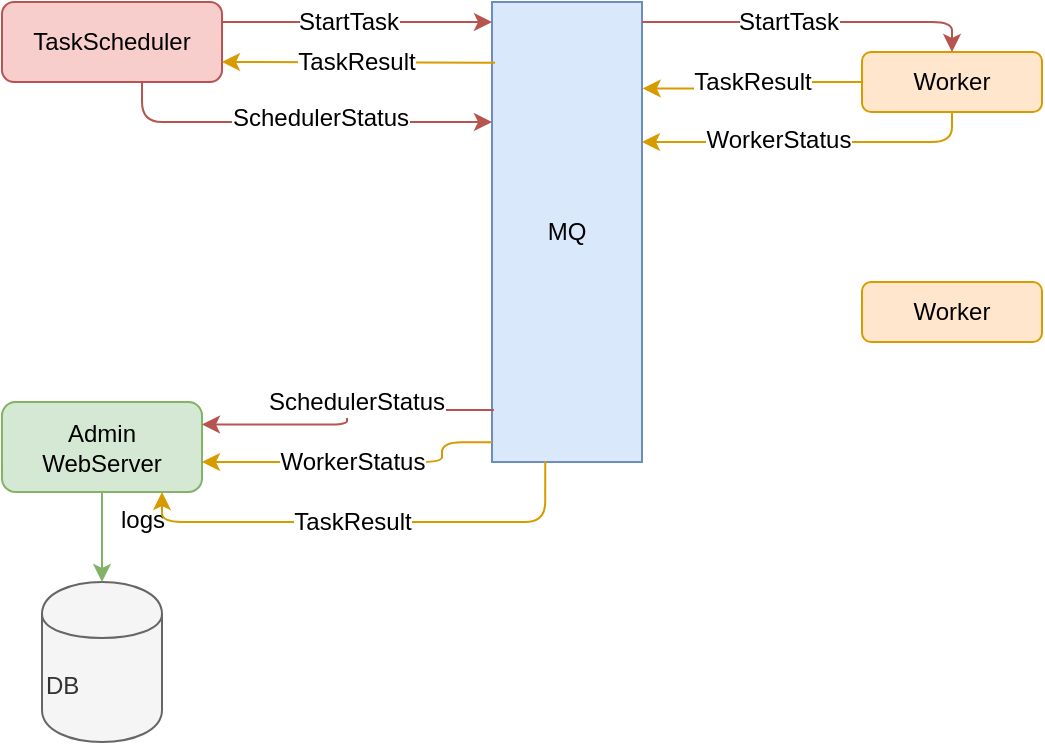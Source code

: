 <mxfile version="12.2.4"><diagram id="e5QdXpyzARVt34mRyF9S"><mxGraphModel dx="738" dy="505" grid="1" gridSize="10" guides="1" tooltips="1" connect="1" arrows="1" fold="1" page="1" pageScale="1" pageWidth="827" pageHeight="1169" math="0" shadow="0"><root><mxCell id="0"/><mxCell id="1" parent="0"/><mxCell id="2" value="MQ" style="rounded=0;whiteSpace=wrap;html=1;fillColor=#dae8fc;strokeColor=#6c8ebf;" vertex="1" parent="1"><mxGeometry x="385" y="90" width="75" height="230" as="geometry"/></mxCell><mxCell id="4" value="TaskScheduler" style="rounded=1;whiteSpace=wrap;html=1;fillColor=#f8cecc;strokeColor=#b85450;" vertex="1" parent="1"><mxGeometry x="140" y="90" width="110" height="40" as="geometry"/></mxCell><mxCell id="5" value="Admin&lt;br&gt;WebServer" style="rounded=1;whiteSpace=wrap;html=1;fillColor=#d5e8d4;strokeColor=#82b366;" vertex="1" parent="1"><mxGeometry x="140" y="290" width="100" height="45" as="geometry"/></mxCell><mxCell id="7" value="Worker" style="rounded=1;whiteSpace=wrap;html=1;fillColor=#ffe6cc;strokeColor=#d79b00;" vertex="1" parent="1"><mxGeometry x="570" y="115" width="90" height="30" as="geometry"/></mxCell><mxCell id="9" value="Worker" style="rounded=1;whiteSpace=wrap;html=1;fillColor=#ffe6cc;strokeColor=#d79b00;" vertex="1" parent="1"><mxGeometry x="570" y="230" width="90" height="30" as="geometry"/></mxCell><mxCell id="15" style="edgeStyle=elbowEdgeStyle;rounded=0;orthogonalLoop=1;jettySize=auto;elbow=vertical;html=1;exitX=0.5;exitY=1;exitDx=0;exitDy=0;startArrow=classic;startFill=1;" edge="1" parent="1" source="9" target="9"><mxGeometry relative="1" as="geometry"/></mxCell><mxCell id="20" value="" style="endArrow=classic;html=1;edgeStyle=elbowEdgeStyle;fillColor=#ffe6cc;strokeColor=#d79b00;exitX=0;exitY=0.957;exitDx=0;exitDy=0;exitPerimeter=0;" edge="1" parent="1" source="2" target="5"><mxGeometry width="50" height="50" relative="1" as="geometry"><mxPoint x="384" y="311" as="sourcePoint"/><mxPoint x="290" y="311.25" as="targetPoint"/><Array as="points"><mxPoint x="360" y="320"/><mxPoint x="300" y="320"/><mxPoint x="350" y="310"/><mxPoint x="330" y="310"/><mxPoint x="320" y="310"/><mxPoint x="280" y="333"/><mxPoint x="310" y="320"/><mxPoint x="330" y="330"/></Array></mxGeometry></mxCell><mxCell id="30" value="WorkerStatus" style="text;html=1;resizable=0;points=[];align=center;verticalAlign=middle;labelBackgroundColor=#ffffff;" vertex="1" connectable="0" parent="20"><mxGeometry x="-0.447" relative="1" as="geometry"><mxPoint x="-37.5" as="offset"/></mxGeometry></mxCell><mxCell id="24" value="" style="endArrow=classic;html=1;exitX=1;exitY=0.25;exitDx=0;exitDy=0;fillColor=#f8cecc;strokeColor=#b85450;edgeStyle=orthogonalEdgeStyle;elbow=vertical;" edge="1" parent="1" source="4" target="2"><mxGeometry width="50" height="50" relative="1" as="geometry"><mxPoint x="190" y="400" as="sourcePoint"/><mxPoint x="335" y="50" as="targetPoint"/><Array as="points"><mxPoint x="360" y="100"/><mxPoint x="360" y="100"/></Array></mxGeometry></mxCell><mxCell id="25" value="StartTask" style="text;html=1;resizable=0;points=[];align=center;verticalAlign=middle;labelBackgroundColor=#ffffff;" vertex="1" connectable="0" parent="24"><mxGeometry x="-0.382" y="2" relative="1" as="geometry"><mxPoint x="21" y="2" as="offset"/></mxGeometry></mxCell><mxCell id="28" value="" style="endArrow=classic;html=1;entryX=1;entryY=0.75;entryDx=0;entryDy=0;exitX=0.02;exitY=0.132;exitDx=0;exitDy=0;exitPerimeter=0;fillColor=#ffe6cc;strokeColor=#d79b00;" edge="1" parent="1" source="2" target="4"><mxGeometry width="50" height="50" relative="1" as="geometry"><mxPoint x="380" y="130" as="sourcePoint"/><mxPoint x="210" y="350" as="targetPoint"/></mxGeometry></mxCell><mxCell id="29" value="TaskResult" style="text;html=1;resizable=0;points=[];align=center;verticalAlign=middle;labelBackgroundColor=#ffffff;" vertex="1" connectable="0" parent="28"><mxGeometry x="0.196" relative="1" as="geometry"><mxPoint x="12" as="offset"/></mxGeometry></mxCell><mxCell id="31" value="" style="endArrow=classic;html=1;fillColor=#ffe6cc;strokeColor=#d79b00;edgeStyle=orthogonalEdgeStyle;elbow=vertical;entryX=1.005;entryY=0.188;entryDx=0;entryDy=0;entryPerimeter=0;" edge="1" parent="1" source="7" target="2"><mxGeometry width="50" height="50" relative="1" as="geometry"><mxPoint x="150" y="430" as="sourcePoint"/><mxPoint x="540" y="180" as="targetPoint"/><Array as="points"><mxPoint x="515" y="130"/><mxPoint x="515" y="133"/></Array></mxGeometry></mxCell><mxCell id="34" value="TaskResult" style="text;html=1;resizable=0;points=[];align=center;verticalAlign=middle;labelBackgroundColor=#ffffff;fontColor=#000000;" vertex="1" connectable="0" parent="31"><mxGeometry x="-0.215" y="3" relative="1" as="geometry"><mxPoint x="-11" y="-3" as="offset"/></mxGeometry></mxCell><mxCell id="32" value="" style="endArrow=classic;html=1;edgeStyle=orthogonalEdgeStyle;fillColor=#f8cecc;strokeColor=#b85450;" edge="1" parent="1" source="4" target="2"><mxGeometry width="50" height="50" relative="1" as="geometry"><mxPoint x="205" y="190" as="sourcePoint"/><mxPoint x="200" y="380" as="targetPoint"/><Array as="points"><mxPoint x="210" y="150"/></Array></mxGeometry></mxCell><mxCell id="33" value="SchedulerStatus" style="text;html=1;resizable=0;points=[];align=center;verticalAlign=middle;labelBackgroundColor=#ffffff;" vertex="1" connectable="0" parent="32"><mxGeometry x="0.016" y="1" relative="1" as="geometry"><mxPoint x="10" y="-1" as="offset"/></mxGeometry></mxCell><mxCell id="36" value="" style="endArrow=classic;html=1;fillColor=#f8cecc;strokeColor=#b85450;edgeStyle=orthogonalEdgeStyle;elbow=vertical;" edge="1" parent="1" source="2" target="7"><mxGeometry width="50" height="50" relative="1" as="geometry"><mxPoint x="470" y="160" as="sourcePoint"/><mxPoint x="650" y="80" as="targetPoint"/><Array as="points"><mxPoint x="615" y="100"/></Array></mxGeometry></mxCell><mxCell id="37" value="StartTask" style="text;html=1;resizable=0;points=[];align=center;verticalAlign=middle;labelBackgroundColor=#ffffff;" vertex="1" connectable="0" parent="36"><mxGeometry x="-0.382" y="2" relative="1" as="geometry"><mxPoint x="20" y="2" as="offset"/></mxGeometry></mxCell><mxCell id="38" value="" style="endArrow=classic;html=1;exitX=0.5;exitY=1;exitDx=0;exitDy=0;fillColor=#ffe6cc;strokeColor=#d79b00;edgeStyle=orthogonalEdgeStyle;elbow=vertical;" edge="1" parent="1" source="7" target="2"><mxGeometry width="50" height="50" relative="1" as="geometry"><mxPoint x="580" y="140" as="sourcePoint"/><mxPoint x="470" y="140" as="targetPoint"/><Array as="points"><mxPoint x="615" y="160"/></Array></mxGeometry></mxCell><mxCell id="39" value="WorkerStatus" style="text;html=1;resizable=0;points=[];align=center;verticalAlign=middle;labelBackgroundColor=#ffffff;fontColor=#000000;" vertex="1" connectable="0" parent="38"><mxGeometry x="-0.215" y="3" relative="1" as="geometry"><mxPoint x="-36" y="-4" as="offset"/></mxGeometry></mxCell><mxCell id="42" value="" style="endArrow=classic;html=1;fontColor=#000000;exitX=0.013;exitY=0.887;exitDx=0;exitDy=0;exitPerimeter=0;entryX=1;entryY=0.25;entryDx=0;entryDy=0;edgeStyle=orthogonalEdgeStyle;fillColor=#f8cecc;strokeColor=#b85450;" edge="1" parent="1" source="2" target="5"><mxGeometry width="50" height="50" relative="1" as="geometry"><mxPoint x="150" y="410" as="sourcePoint"/><mxPoint x="200" y="360" as="targetPoint"/></mxGeometry></mxCell><mxCell id="44" value="SchedulerStatus" style="text;html=1;resizable=0;points=[];align=center;verticalAlign=middle;labelBackgroundColor=#ffffff;fontColor=#000000;" vertex="1" connectable="0" parent="42"><mxGeometry x="-0.273" relative="1" as="geometry"><mxPoint x="-14" y="-4" as="offset"/></mxGeometry></mxCell><mxCell id="46" value="DB" style="shape=cylinder;whiteSpace=wrap;html=1;boundedLbl=1;backgroundOutline=1;rounded=1;align=left;fillColor=#f5f5f5;strokeColor=#666666;fontColor=#333333;" vertex="1" parent="1"><mxGeometry x="160" y="380" width="60" height="80" as="geometry"/></mxCell><mxCell id="47" value="" style="endArrow=classic;html=1;fontColor=#000000;edgeStyle=orthogonalEdgeStyle;fillColor=#d5e8d4;strokeColor=#82b366;" edge="1" parent="1" source="5" target="46"><mxGeometry width="50" height="50" relative="1" as="geometry"><mxPoint x="150" y="510" as="sourcePoint"/><mxPoint x="200" y="460" as="targetPoint"/></mxGeometry></mxCell><mxCell id="48" value="logs" style="text;html=1;resizable=0;points=[];align=center;verticalAlign=middle;labelBackgroundColor=#ffffff;fontColor=#000000;" vertex="1" connectable="0" parent="47"><mxGeometry x="-0.528" y="13" relative="1" as="geometry"><mxPoint x="7" y="3" as="offset"/></mxGeometry></mxCell><mxCell id="49" value="" style="endArrow=classic;html=1;fillColor=#ffe6cc;strokeColor=#d79b00;edgeStyle=orthogonalEdgeStyle;elbow=vertical;exitX=0.355;exitY=0.998;exitDx=0;exitDy=0;exitPerimeter=0;" edge="1" parent="1" source="2"><mxGeometry width="50" height="50" relative="1" as="geometry"><mxPoint x="390" y="350" as="sourcePoint"/><mxPoint x="220" y="335" as="targetPoint"/><Array as="points"><mxPoint x="412" y="350"/><mxPoint x="220" y="350"/></Array></mxGeometry></mxCell><mxCell id="50" value="TaskResult" style="text;html=1;resizable=0;points=[];align=center;verticalAlign=middle;labelBackgroundColor=#ffffff;fontColor=#000000;" vertex="1" connectable="0" parent="49"><mxGeometry x="-0.215" y="3" relative="1" as="geometry"><mxPoint x="-34" y="-3" as="offset"/></mxGeometry></mxCell></root></mxGraphModel></diagram></mxfile>